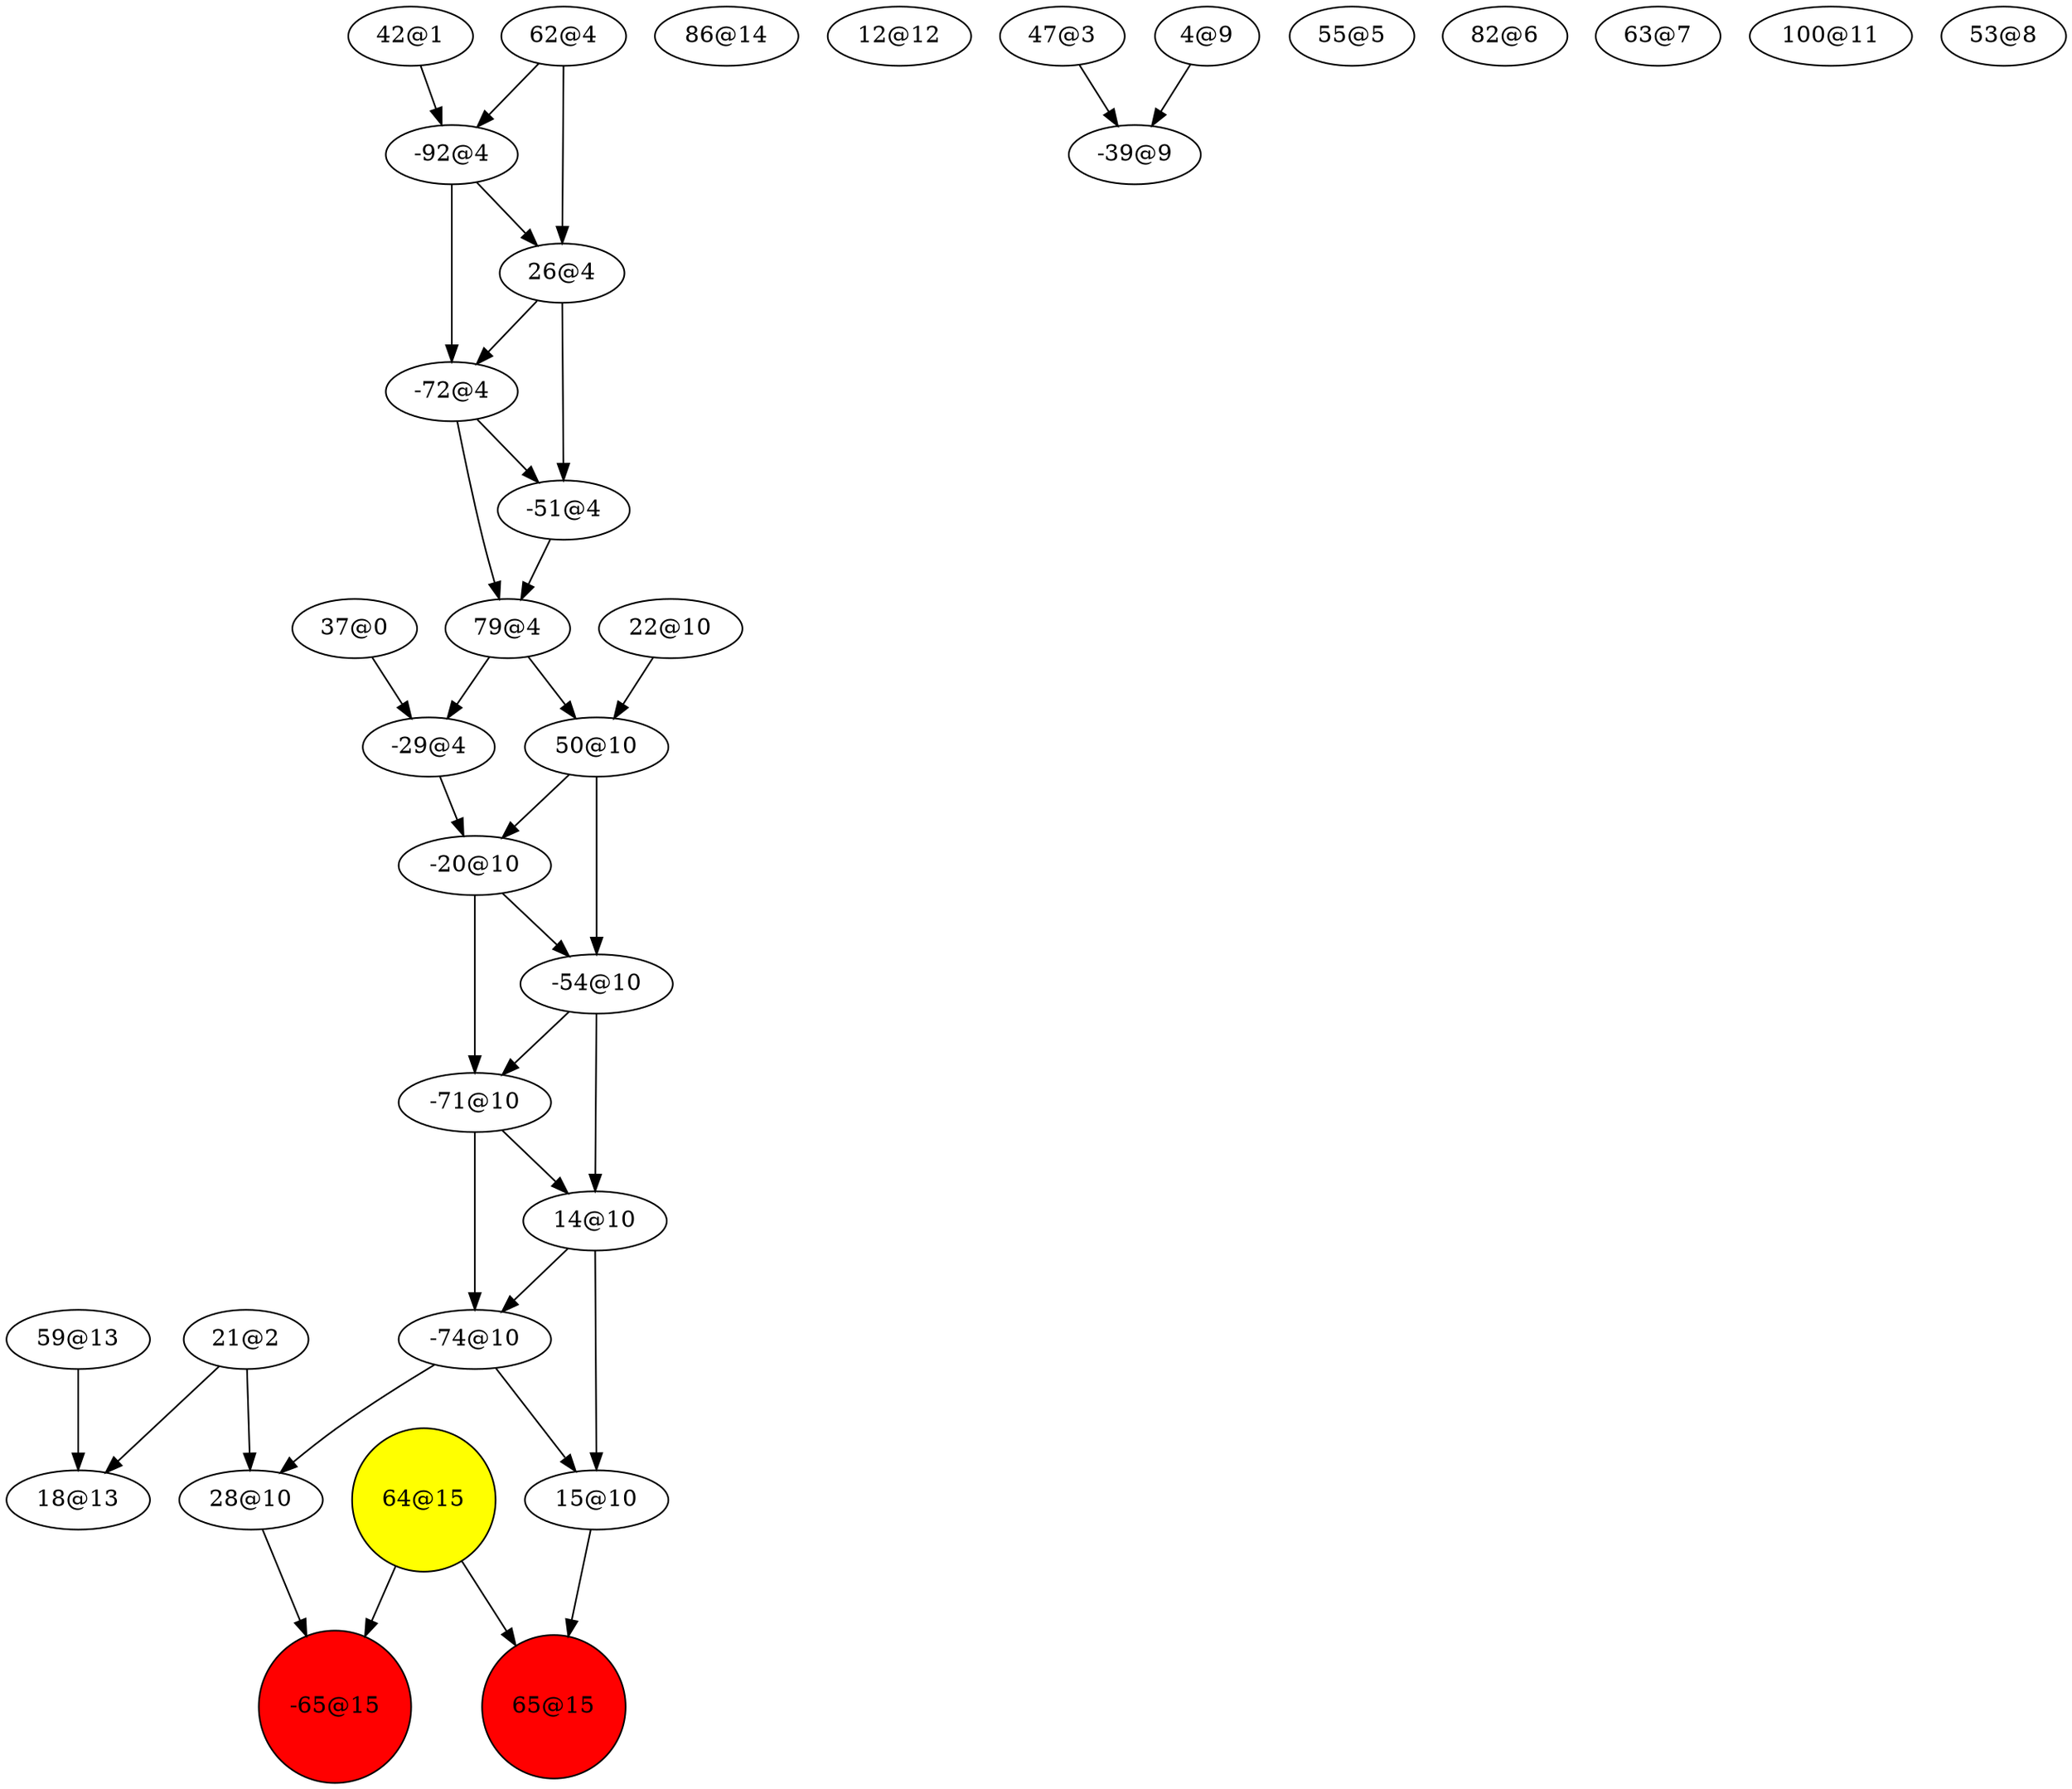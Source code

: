 digraph {
"-65@15";
"64@15"->"-65@15";
"64@15"->"65@15";
"86@14";
"59@13"->"18@13";
"12@12";
"28@10"->"-65@15";
"-74@10"->"15@10";
"-74@10"->"28@10";
"14@10"->"-74@10";
"14@10"->"15@10";
"79@4"->"-29@4";
"79@4"->"50@10";
"-92@4"->"-72@4";
"-92@4"->"26@4";
"15@10"->"65@15";
"62@4"->"-92@4";
"62@4"->"26@4";
"47@3"->"-39@9";
"-72@4"->"-51@4";
"-72@4"->"79@4";
"26@4"->"-72@4";
"26@4"->"-51@4";
"-51@4"->"79@4";
"21@2"->"18@13";
"21@2"->"28@10";
"65@15";
"18@13";
"-54@10"->"-71@10";
"-54@10"->"14@10";
"42@1"->"-92@4";
"37@0"->"-29@4";
"-29@4"->"-20@10";
"55@5";
"-20@10"->"-71@10";
"-20@10"->"-54@10";
"82@6";
"-39@9";
"63@7";
"100@11";
"53@8";
"4@9"->"-39@9";
"50@10"->"-54@10";
"50@10"->"-20@10";
"-71@10"->"-74@10";
"-71@10"->"14@10";
"22@10"->"50@10";
"-65@15"[shape=circle, style=filled, fillcolor=red];
"64@15"[shape=circle, style=filled, fillcolor=yellow];
"65@15"[shape=circle, style=filled, fillcolor=red];
}